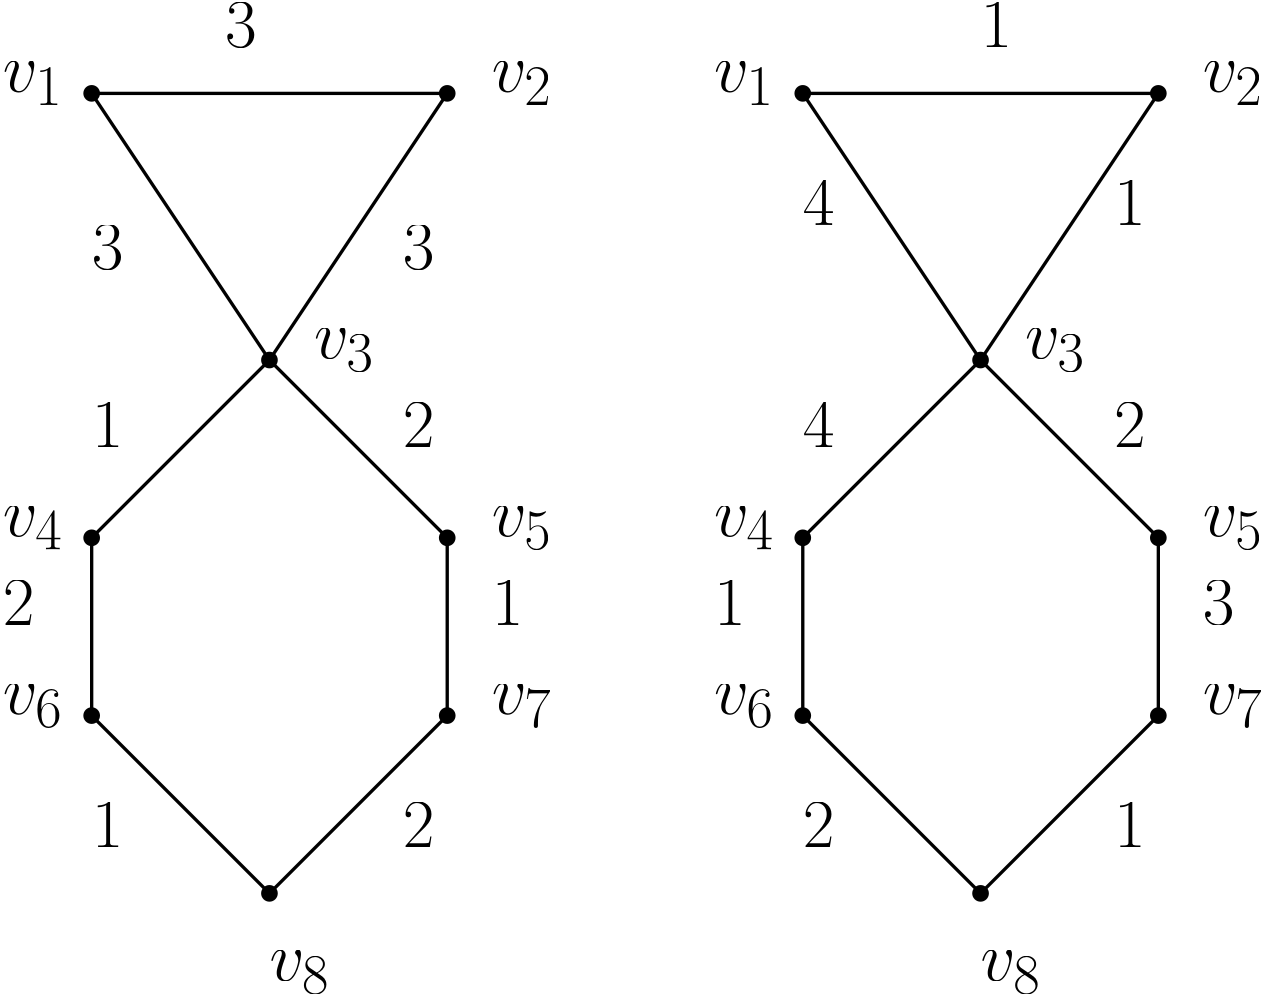 <?xml version="1.0"?>
<!DOCTYPE ipe SYSTEM "ipe.dtd">
<ipe version="70206" creator="Ipe 7.2.7">
<info created="D:20190718143635" modified="D:20190718143635"/>
<ipestyle name="basic">
<symbol name="arrow/arc(spx)">
<path stroke="sym-stroke" fill="sym-stroke" pen="sym-pen">
0 0 m
-1 0.333 l
-1 -0.333 l
h
</path>
</symbol>
<symbol name="arrow/farc(spx)">
<path stroke="sym-stroke" fill="white" pen="sym-pen">
0 0 m
-1 0.333 l
-1 -0.333 l
h
</path>
</symbol>
<symbol name="arrow/ptarc(spx)">
<path stroke="sym-stroke" fill="sym-stroke" pen="sym-pen">
0 0 m
-1 0.333 l
-0.8 0 l
-1 -0.333 l
h
</path>
</symbol>
<symbol name="arrow/fptarc(spx)">
<path stroke="sym-stroke" fill="white" pen="sym-pen">
0 0 m
-1 0.333 l
-0.8 0 l
-1 -0.333 l
h
</path>
</symbol>
<symbol name="mark/circle(sx)" transformations="translations">
<path fill="sym-stroke">
0.6 0 0 0.6 0 0 e
0.4 0 0 0.4 0 0 e
</path>
</symbol>
<symbol name="mark/disk(sx)" transformations="translations">
<path fill="sym-stroke">
0.6 0 0 0.6 0 0 e
</path>
</symbol>
<symbol name="mark/fdisk(sfx)" transformations="translations">
<group>
<path fill="sym-fill">
0.5 0 0 0.5 0 0 e
</path>
<path fill="sym-stroke" fillrule="eofill">
0.6 0 0 0.6 0 0 e
0.4 0 0 0.4 0 0 e
</path>
</group>
</symbol>
<symbol name="mark/box(sx)" transformations="translations">
<path fill="sym-stroke" fillrule="eofill">
-0.6 -0.6 m
0.6 -0.6 l
0.6 0.6 l
-0.6 0.6 l
h
-0.4 -0.4 m
0.4 -0.4 l
0.4 0.4 l
-0.4 0.4 l
h
</path>
</symbol>
<symbol name="mark/square(sx)" transformations="translations">
<path fill="sym-stroke">
-0.6 -0.6 m
0.6 -0.6 l
0.6 0.6 l
-0.6 0.6 l
h
</path>
</symbol>
<symbol name="mark/fsquare(sfx)" transformations="translations">
<group>
<path fill="sym-fill">
-0.5 -0.5 m
0.5 -0.5 l
0.5 0.5 l
-0.5 0.5 l
h
</path>
<path fill="sym-stroke" fillrule="eofill">
-0.6 -0.6 m
0.6 -0.6 l
0.6 0.6 l
-0.6 0.6 l
h
-0.4 -0.4 m
0.4 -0.4 l
0.4 0.4 l
-0.4 0.4 l
h
</path>
</group>
</symbol>
<symbol name="mark/cross(sx)" transformations="translations">
<group>
<path fill="sym-stroke">
-0.43 -0.57 m
0.57 0.43 l
0.43 0.57 l
-0.57 -0.43 l
h
</path>
<path fill="sym-stroke">
-0.43 0.57 m
0.57 -0.43 l
0.43 -0.57 l
-0.57 0.43 l
h
</path>
</group>
</symbol>
<symbol name="arrow/fnormal(spx)">
<path stroke="sym-stroke" fill="white" pen="sym-pen">
0 0 m
-1 0.333 l
-1 -0.333 l
h
</path>
</symbol>
<symbol name="arrow/pointed(spx)">
<path stroke="sym-stroke" fill="sym-stroke" pen="sym-pen">
0 0 m
-1 0.333 l
-0.8 0 l
-1 -0.333 l
h
</path>
</symbol>
<symbol name="arrow/fpointed(spx)">
<path stroke="sym-stroke" fill="white" pen="sym-pen">
0 0 m
-1 0.333 l
-0.8 0 l
-1 -0.333 l
h
</path>
</symbol>
<symbol name="arrow/linear(spx)">
<path stroke="sym-stroke" pen="sym-pen">
-1 0.333 m
0 0 l
-1 -0.333 l
</path>
</symbol>
<symbol name="arrow/fdouble(spx)">
<path stroke="sym-stroke" fill="white" pen="sym-pen">
0 0 m
-1 0.333 l
-1 -0.333 l
h
-1 0 m
-2 0.333 l
-2 -0.333 l
h
</path>
</symbol>
<symbol name="arrow/double(spx)">
<path stroke="sym-stroke" fill="sym-stroke" pen="sym-pen">
0 0 m
-1 0.333 l
-1 -0.333 l
h
-1 0 m
-2 0.333 l
-2 -0.333 l
h
</path>
</symbol>
<pen name="heavier" value="0.8"/>
<pen name="fat" value="1.2"/>
<pen name="ultrafat" value="2"/>
<symbolsize name="large" value="5"/>
<symbolsize name="small" value="2"/>
<symbolsize name="tiny" value="1.1"/>
<arrowsize name="large" value="10"/>
<arrowsize name="small" value="5"/>
<arrowsize name="tiny" value="3"/>
<color name="red" value="1 0 0"/>
<color name="green" value="0 1 0"/>
<color name="blue" value="0 0 1"/>
<color name="yellow" value="1 1 0"/>
<color name="orange" value="1 0.647 0"/>
<color name="gold" value="1 0.843 0"/>
<color name="purple" value="0.627 0.125 0.941"/>
<color name="gray" value="0.745"/>
<color name="brown" value="0.647 0.165 0.165"/>
<color name="navy" value="0 0 0.502"/>
<color name="pink" value="1 0.753 0.796"/>
<color name="seagreen" value="0.18 0.545 0.341"/>
<color name="turquoise" value="0.251 0.878 0.816"/>
<color name="violet" value="0.933 0.51 0.933"/>
<color name="darkblue" value="0 0 0.545"/>
<color name="darkcyan" value="0 0.545 0.545"/>
<color name="darkgray" value="0.663"/>
<color name="darkgreen" value="0 0.392 0"/>
<color name="darkmagenta" value="0.545 0 0.545"/>
<color name="darkorange" value="1 0.549 0"/>
<color name="darkred" value="0.545 0 0"/>
<color name="lightblue" value="0.678 0.847 0.902"/>
<color name="lightcyan" value="0.878 1 1"/>
<color name="lightgray" value="0.827"/>
<color name="lightgreen" value="0.565 0.933 0.565"/>
<color name="lightyellow" value="1 1 0.878"/>
<dashstyle name="dashed" value="[4] 0"/>
<dashstyle name="dotted" value="[1 3] 0"/>
<dashstyle name="dash dotted" value="[4 2 1 2] 0"/>
<dashstyle name="dash dot dotted" value="[4 2 1 2 1 2] 0"/>
<textsize name="large" value="\large"/>
<textsize name="Large" value="\Large"/>
<textsize name="LARGE" value="\LARGE"/>
<textsize name="huge" value="\huge"/>
<textsize name="Huge" value="\Huge"/>
<textsize name="small" value="\small"/>
<textsize name="footnote" value="\footnotesize"/>
<textsize name="tiny" value="\tiny"/>
<textstyle name="center" begin="\begin{center}" end="\end{center}"/>
<textstyle name="itemize" begin="\begin{itemize}" end="\end{itemize}"/>
<textstyle name="item" begin="\begin{itemize}\item{}" end="\end{itemize}"/>
<gridsize name="4 pts" value="4"/>
<gridsize name="8 pts (~3 mm)" value="8"/>
<gridsize name="16 pts (~6 mm)" value="16"/>
<gridsize name="32 pts (~12 mm)" value="32"/>
<gridsize name="10 pts (~3.5 mm)" value="10"/>
<gridsize name="20 pts (~7 mm)" value="20"/>
<gridsize name="14 pts (~5 mm)" value="14"/>
<gridsize name="28 pts (~10 mm)" value="28"/>
<gridsize name="56 pts (~20 mm)" value="56"/>
<anglesize name="90 deg" value="90"/>
<anglesize name="60 deg" value="60"/>
<anglesize name="45 deg" value="45"/>
<anglesize name="30 deg" value="30"/>
<anglesize name="22.5 deg" value="22.5"/>
<opacity name="10%" value="0.1"/>
<opacity name="30%" value="0.3"/>
<opacity name="50%" value="0.5"/>
<opacity name="75%" value="0.75"/>
<tiling name="falling" angle="-60" step="4" width="1"/>
<tiling name="rising" angle="30" step="4" width="1"/>
</ipestyle>
<page>
<layer name="alpha"/>
<view layers="alpha" active="alpha"/>
<path layer="alpha" matrix="1 0 0 1 288 -16.635" stroke="black" pen="fat">
64 768 m
192 768 l
128 672 l
64 768 l
</path>
<path matrix="1 0 0 1 288 -16.635" stroke="black" pen="fat">
128 672 m
64 608 l
64 544 l
128 480 l
192 544 l
192 608 l
128 672 l
</path>
<use matrix="1 0 0 1 288 -16.635" name="mark/disk(sx)" pos="64 768" size="large" stroke="black"/>
<use matrix="1 0 0 1 288 -16.635" name="mark/disk(sx)" pos="128 672" size="large" stroke="black"/>
<use matrix="1 0 0 1 288 -16.635" name="mark/disk(sx)" pos="192 768" size="large" stroke="black"/>
<use matrix="1 0 0 1 288 -16.635" name="mark/disk(sx)" pos="64 608" size="large" stroke="black"/>
<use matrix="1 0 0 1 288 -16.635" name="mark/disk(sx)" pos="64 544" size="large" stroke="black"/>
<use matrix="1 0 0 1 288 -16.635" name="mark/disk(sx)" pos="128 480" size="large" stroke="black"/>
<use matrix="1 0 0 1 288 -16.635" name="mark/disk(sx)" pos="192 544" size="large" stroke="black"/>
<use matrix="1 0 0 1 288 -16.635" name="mark/disk(sx)" pos="192 608" size="large" stroke="black"/>
<path matrix="1 0 0 1 32 -16.635" stroke="black" pen="fat">
64 768 m
192 768 l
128 672 l
64 768 l
</path>
<path matrix="1 0 0 1 32 -16.635" stroke="black" pen="fat">
128 672 m
64 608 l
64 544 l
128 480 l
192 544 l
192 608 l
128 672 l
</path>
<use matrix="1 0 0 1 32 -16.635" name="mark/disk(sx)" pos="64 768" size="large" stroke="black"/>
<use matrix="1 0 0 1 32 -16.635" name="mark/disk(sx)" pos="128 672" size="large" stroke="black"/>
<use matrix="1 0 0 1 32 -16.635" name="mark/disk(sx)" pos="192 768" size="large" stroke="black"/>
<use matrix="1 0 0 1 32 -16.635" name="mark/disk(sx)" pos="64 608" size="large" stroke="black"/>
<use matrix="1 0 0 1 32 -16.635" name="mark/disk(sx)" pos="64 544" size="large" stroke="black"/>
<use matrix="1 0 0 1 32 -16.635" name="mark/disk(sx)" pos="128 480" size="large" stroke="black"/>
<use matrix="1 0 0 1 32 -16.635" name="mark/disk(sx)" pos="192 544" size="large" stroke="black"/>
<use matrix="1 0 0 1 32 -16.635" name="mark/disk(sx)" pos="192 608" size="large" stroke="black"/>
<text transformations="translations" pos="64 752" stroke="black" type="label" width="21.708" height="10.674" depth="4.78" valign="baseline" size="Huge">$v_1$</text>
<text transformations="translations" pos="240 752" stroke="black" type="label" width="21.708" height="10.674" depth="4.78" valign="baseline" size="Huge">$v_2$</text>
<text transformations="translations" pos="176 656" stroke="black" type="label" width="21.708" height="10.674" depth="4.78" valign="baseline" size="Huge">$v_3$</text>
<text transformations="translations" pos="64 592" stroke="black" type="label" width="29.191" height="10.674" depth="4.78" valign="baseline" size="Huge">$v_4$
</text>
<text transformations="translations" pos="64 528" stroke="black" type="label" width="21.708" height="10.674" depth="4.78" valign="baseline" size="Huge">$v_6$</text>
<text transformations="translations" pos="240 592" stroke="black" type="label" width="21.708" height="10.674" depth="4.78" valign="baseline" size="Huge">$v_5$</text>
<text transformations="translations" pos="240 528" stroke="black" type="label" width="21.708" height="10.674" depth="4.78" valign="baseline" size="Huge">$v_7$</text>
<text transformations="translations" pos="160 432" stroke="black" type="label" width="21.708" height="10.674" depth="4.78" valign="baseline" size="Huge">$v_8$</text>
<text transformations="translations" pos="320 752" stroke="black" type="label" width="21.708" height="10.674" depth="4.78" valign="baseline" size="Huge">$v_1$</text>
<text transformations="translations" pos="496 752" stroke="black" type="label" width="21.708" height="10.674" depth="4.78" valign="baseline" size="Huge">$v_2$</text>
<text transformations="translations" pos="432 656" stroke="black" type="label" width="21.708" height="10.674" depth="4.78" valign="baseline" size="Huge">$v_3$</text>
<text transformations="translations" pos="320 592" stroke="black" type="label" width="21.708" height="10.674" depth="4.78" valign="baseline" size="Huge">$v_4$</text>
<text transformations="translations" pos="496 592" stroke="black" type="label" width="21.708" height="10.674" depth="4.78" valign="baseline" size="Huge">$v_5$</text>
<text transformations="translations" pos="320 528" stroke="black" type="label" width="21.708" height="10.674" depth="4.78" valign="baseline" size="Huge">$v_6$</text>
<text transformations="translations" pos="496 528" stroke="black" type="label" width="21.708" height="10.674" depth="4.78" valign="baseline" size="Huge">$v_7$</text>
<text transformations="translations" pos="416 432" stroke="black" type="label" width="21.708" height="10.674" depth="4.78" valign="baseline" size="Huge">$v_8$</text>
<text transformations="translations" pos="144 768" stroke="black" type="label" width="11.368" height="15.978" depth="0" valign="baseline" size="Huge">$3$</text>
<text transformations="translations" pos="208 688" stroke="black" type="label" width="11.368" height="15.978" depth="0" valign="baseline" size="Huge">$3$</text>
<text transformations="translations" pos="96 688" stroke="black" type="label" width="11.368" height="15.978" depth="0" valign="baseline" size="Huge">$3$</text>
<text transformations="translations" pos="96 624" stroke="black" type="label" width="11.368" height="15.978" depth="0" valign="baseline" size="Huge">$1$</text>
<text transformations="translations" pos="208 624" stroke="black" type="label" width="11.368" height="15.978" depth="0" valign="baseline" size="Huge">$2$</text>
<text transformations="translations" pos="240 560" stroke="black" type="label" width="11.368" height="15.978" depth="0" valign="baseline" size="Huge">$1$</text>
<text matrix="1 0 0 1 16 16" transformations="translations" pos="192 464" stroke="black" type="label" width="11.368" height="15.978" depth="0" valign="baseline" size="Huge">$2$</text>
<text transformations="translations" pos="96 480" stroke="black" type="label" width="11.368" height="15.978" depth="0" valign="baseline" size="Huge">$1$</text>
<text transformations="translations" pos="64 560" stroke="black" type="label" width="11.368" height="15.978" depth="0" valign="baseline" size="Huge">$2$</text>
<text transformations="translations" pos="416 768" stroke="black" type="label" width="11.368" height="15.978" depth="0" valign="baseline" size="Huge">$1$</text>
<text matrix="1 0 0 1 0 16" transformations="translations" pos="352 688" stroke="black" type="label" width="11.368" height="15.978" depth="0" valign="baseline" size="Huge">$4$</text>
<text transformations="translations" pos="464 704" stroke="black" type="label" width="11.368" height="15.978" depth="0" valign="baseline" size="Huge">$1$</text>
<text transformations="translations" pos="352 624" stroke="black" type="label" width="11.368" height="15.978" depth="0" valign="baseline" size="Huge">$4$</text>
<text transformations="translations" pos="464 624" stroke="black" type="label" width="11.368" height="15.978" depth="0" valign="baseline" size="Huge">$2$</text>
<text transformations="translations" pos="320 560" stroke="black" type="label" width="11.368" height="15.978" depth="0" valign="baseline" size="Huge">$1$</text>
<text transformations="translations" pos="496 560" stroke="black" type="label" width="11.368" height="15.978" depth="0" valign="baseline" size="Huge">$3$</text>
<text transformations="translations" pos="352 480" stroke="black" type="label" width="11.368" height="15.978" depth="0" valign="baseline" size="Huge">$2$</text>
<text transformations="translations" pos="464 480" stroke="black" type="label" width="11.368" height="15.978" depth="0" valign="baseline" size="Huge">$1$</text>
</page>
</ipe>
